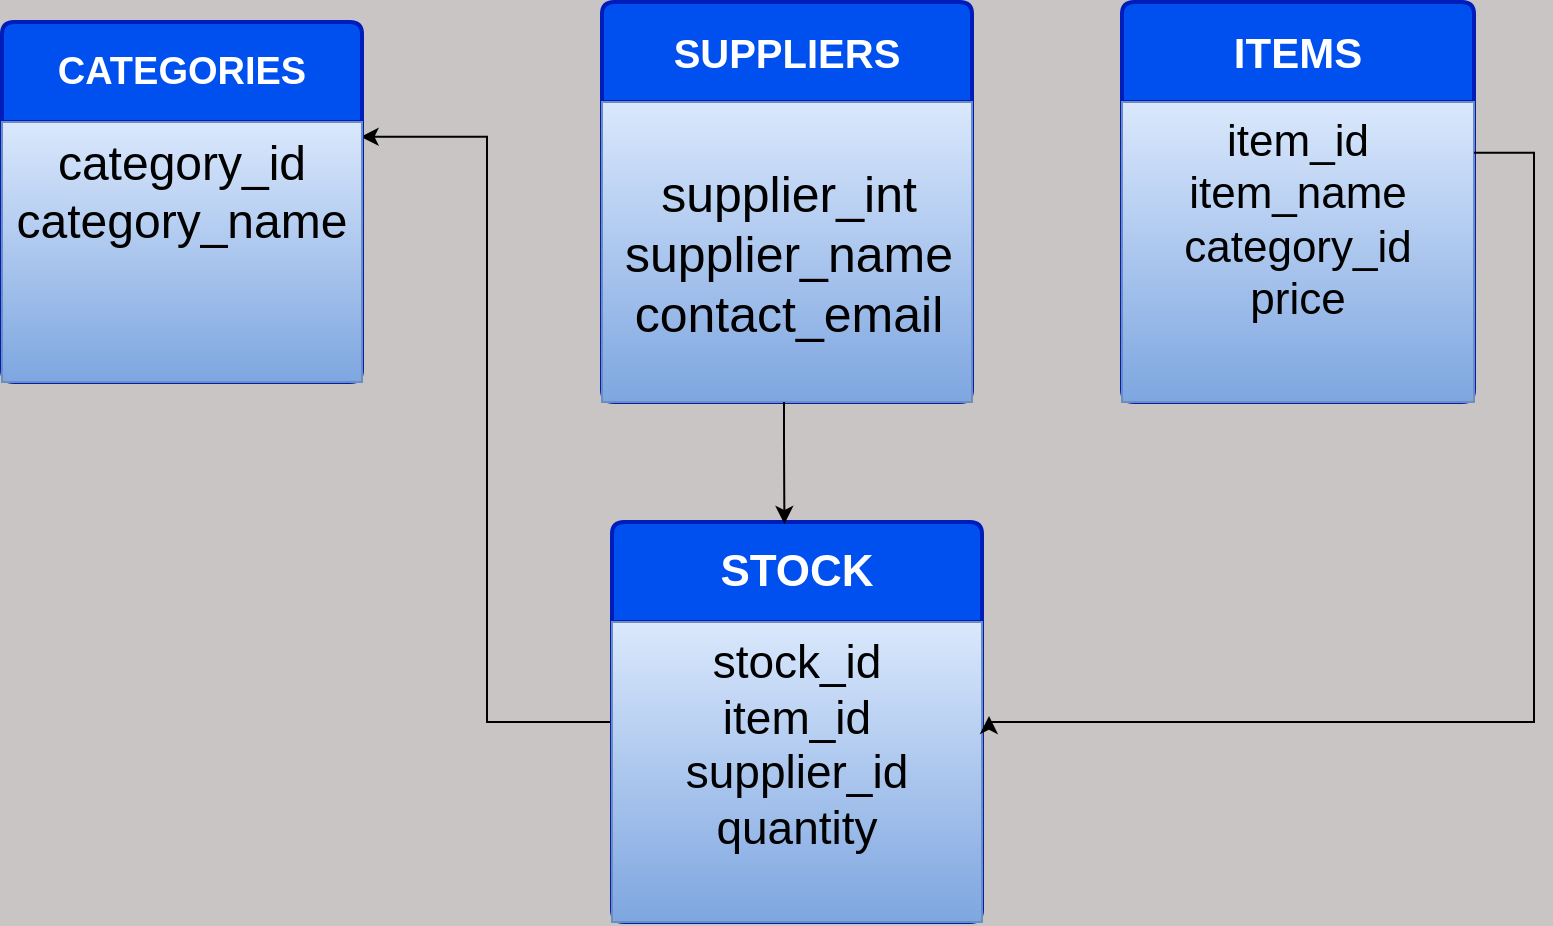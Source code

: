 <mxfile version="27.1.6">
  <diagram name="Page-1" id="qxhcenKp5TKJqrSpS1Xl">
    <mxGraphModel dx="1042" dy="562" grid="1" gridSize="10" guides="1" tooltips="1" connect="1" arrows="1" fold="1" page="1" pageScale="1" pageWidth="827" pageHeight="1169" background="light-dark(#c9c5c5, #121212)" math="0" shadow="0">
      <root>
        <mxCell id="0" />
        <mxCell id="1" parent="0" />
        <mxCell id="Q6PDCzYdviCWBhMzzc-X-1" value="&lt;b&gt;&lt;font style=&quot;font-size: 20px;&quot;&gt;SUPPLIERS&lt;/font&gt;&lt;/b&gt;" style="swimlane;childLayout=stackLayout;horizontal=1;startSize=50;horizontalStack=0;rounded=1;fontSize=14;fontStyle=0;strokeWidth=2;resizeParent=0;resizeLast=1;shadow=0;dashed=0;align=center;arcSize=4;whiteSpace=wrap;html=1;fillColor=#0050ef;fontColor=#ffffff;strokeColor=#001DBC;" vertex="1" parent="1">
          <mxGeometry x="350" y="40" width="185" height="200" as="geometry" />
        </mxCell>
        <mxCell id="Q6PDCzYdviCWBhMzzc-X-4" value="&lt;font style=&quot;font-size: 25px;&quot;&gt;supplier_int&lt;/font&gt;&lt;div&gt;&lt;font style=&quot;font-size: 25px;&quot;&gt;supplier_name&lt;/font&gt;&lt;/div&gt;&lt;div&gt;&lt;font style=&quot;font-size: 25px;&quot;&gt;contact_email&lt;/font&gt;&lt;/div&gt;" style="text;html=1;align=center;verticalAlign=middle;resizable=0;points=[];autosize=1;strokeColor=#6c8ebf;fillColor=#dae8fc;gradientColor=#7ea6e0;" vertex="1" parent="Q6PDCzYdviCWBhMzzc-X-1">
          <mxGeometry y="50" width="185" height="150" as="geometry" />
        </mxCell>
        <mxCell id="Q6PDCzYdviCWBhMzzc-X-19" value="" style="edgeStyle=orthogonalEdgeStyle;rounded=0;orthogonalLoop=1;jettySize=auto;html=1;entryX=0.996;entryY=0.057;entryDx=0;entryDy=0;entryPerimeter=0;" edge="1" parent="1" source="Q6PDCzYdviCWBhMzzc-X-5" target="Q6PDCzYdviCWBhMzzc-X-11">
          <mxGeometry relative="1" as="geometry">
            <mxPoint x="280" y="120" as="targetPoint" />
          </mxGeometry>
        </mxCell>
        <mxCell id="Q6PDCzYdviCWBhMzzc-X-5" value="&lt;b&gt;&lt;font style=&quot;font-size: 22px;&quot;&gt;STOCK&lt;/font&gt;&lt;/b&gt;" style="swimlane;childLayout=stackLayout;horizontal=1;startSize=50;horizontalStack=0;rounded=1;fontSize=14;fontStyle=0;strokeWidth=2;resizeParent=0;resizeLast=1;shadow=0;dashed=0;align=center;arcSize=4;whiteSpace=wrap;html=1;fillColor=#0050ef;strokeColor=#001DBC;fontColor=#ffffff;" vertex="1" parent="1">
          <mxGeometry x="355" y="300" width="185" height="200" as="geometry" />
        </mxCell>
        <mxCell id="Q6PDCzYdviCWBhMzzc-X-6" value="&lt;font style=&quot;font-size: 23px;&quot;&gt;stock_id&lt;/font&gt;&lt;div&gt;&lt;font style=&quot;font-size: 23px;&quot;&gt;item_id&lt;/font&gt;&lt;/div&gt;&lt;div&gt;&lt;font style=&quot;font-size: 23px;&quot;&gt;supplier_id&lt;/font&gt;&lt;/div&gt;&lt;div&gt;&lt;font style=&quot;font-size: 23px;&quot;&gt;quantity&lt;/font&gt;&lt;/div&gt;&lt;div&gt;&lt;br&gt;&lt;/div&gt;" style="align=center;strokeColor=#6c8ebf;fillColor=#dae8fc;spacingLeft=4;spacingRight=4;fontSize=12;verticalAlign=top;resizable=0;rotatable=0;part=1;html=1;whiteSpace=wrap;gradientColor=#7ea6e0;" vertex="1" parent="Q6PDCzYdviCWBhMzzc-X-5">
          <mxGeometry y="50" width="185" height="150" as="geometry" />
        </mxCell>
        <mxCell id="Q6PDCzYdviCWBhMzzc-X-8" value="&lt;b&gt;&lt;font style=&quot;font-size: 21px;&quot;&gt;ITEMS&lt;/font&gt;&lt;/b&gt;" style="swimlane;childLayout=stackLayout;horizontal=1;startSize=50;horizontalStack=0;rounded=1;fontSize=14;fontStyle=0;strokeWidth=2;resizeParent=0;resizeLast=1;shadow=0;dashed=0;align=center;arcSize=4;whiteSpace=wrap;html=1;fillColor=#0050ef;strokeColor=#001DBC;fontColor=#ffffff;" vertex="1" parent="1">
          <mxGeometry x="610" y="40" width="176" height="200" as="geometry" />
        </mxCell>
        <mxCell id="Q6PDCzYdviCWBhMzzc-X-9" value="&lt;font style=&quot;font-size: 22px;&quot;&gt;item_id&lt;/font&gt;&lt;div&gt;&lt;font style=&quot;font-size: 22px;&quot;&gt;item_name&lt;/font&gt;&lt;/div&gt;&lt;div&gt;&lt;font style=&quot;font-size: 22px;&quot;&gt;category_id&lt;/font&gt;&lt;/div&gt;&lt;div&gt;&lt;font style=&quot;font-size: 22px;&quot;&gt;price&lt;/font&gt;&lt;/div&gt;&lt;div&gt;&lt;br&gt;&lt;/div&gt;" style="align=center;strokeColor=#6c8ebf;fillColor=#dae8fc;spacingLeft=4;spacingRight=4;fontSize=12;verticalAlign=top;resizable=0;rotatable=0;part=1;html=1;whiteSpace=wrap;gradientColor=#7ea6e0;" vertex="1" parent="Q6PDCzYdviCWBhMzzc-X-8">
          <mxGeometry y="50" width="176" height="150" as="geometry" />
        </mxCell>
        <mxCell id="Q6PDCzYdviCWBhMzzc-X-10" value="&lt;b&gt;&lt;font style=&quot;font-size: 19px;&quot;&gt;CATEGORIES&lt;/font&gt;&lt;/b&gt;" style="swimlane;childLayout=stackLayout;horizontal=1;startSize=50;horizontalStack=0;rounded=1;fontSize=14;fontStyle=0;strokeWidth=2;resizeParent=0;resizeLast=1;shadow=0;dashed=0;align=center;arcSize=4;whiteSpace=wrap;html=1;fillColor=#0050ef;strokeColor=#001DBC;fontColor=#ffffff;" vertex="1" parent="1">
          <mxGeometry x="50" y="50" width="180" height="180" as="geometry" />
        </mxCell>
        <mxCell id="Q6PDCzYdviCWBhMzzc-X-11" value="&lt;font style=&quot;font-size: 24px;&quot;&gt;category_id&lt;/font&gt;&lt;div&gt;&lt;font style=&quot;font-size: 24px;&quot;&gt;category_name&lt;/font&gt;&lt;/div&gt;" style="align=center;spacingLeft=4;spacingRight=4;fontSize=12;verticalAlign=top;resizable=0;rotatable=0;part=1;html=1;whiteSpace=wrap;fillColor=#dae8fc;gradientColor=#7ea6e0;strokeColor=#6c8ebf;" vertex="1" parent="Q6PDCzYdviCWBhMzzc-X-10">
          <mxGeometry y="50" width="180" height="130" as="geometry" />
        </mxCell>
        <mxCell id="Q6PDCzYdviCWBhMzzc-X-21" value="" style="edgeStyle=orthogonalEdgeStyle;rounded=0;orthogonalLoop=1;jettySize=auto;html=1;entryX=1.019;entryY=0.313;entryDx=0;entryDy=0;entryPerimeter=0;exitX=1;exitY=0.169;exitDx=0;exitDy=0;exitPerimeter=0;" edge="1" parent="1" source="Q6PDCzYdviCWBhMzzc-X-9" target="Q6PDCzYdviCWBhMzzc-X-6">
          <mxGeometry relative="1" as="geometry">
            <mxPoint x="790" y="120" as="sourcePoint" />
            <mxPoint x="690" y="330" as="targetPoint" />
            <Array as="points">
              <mxPoint x="816" y="115" />
              <mxPoint x="816" y="400" />
              <mxPoint x="544" y="400" />
            </Array>
          </mxGeometry>
        </mxCell>
        <mxCell id="Q6PDCzYdviCWBhMzzc-X-24" value="" style="edgeStyle=orthogonalEdgeStyle;rounded=0;orthogonalLoop=1;jettySize=auto;html=1;entryX=0.466;entryY=0.005;entryDx=0;entryDy=0;entryPerimeter=0;" edge="1" parent="1" source="Q6PDCzYdviCWBhMzzc-X-4" target="Q6PDCzYdviCWBhMzzc-X-5">
          <mxGeometry relative="1" as="geometry">
            <mxPoint x="450" y="300" as="targetPoint" />
            <Array as="points">
              <mxPoint x="441" y="260" />
              <mxPoint x="441" y="260" />
            </Array>
          </mxGeometry>
        </mxCell>
      </root>
    </mxGraphModel>
  </diagram>
</mxfile>
